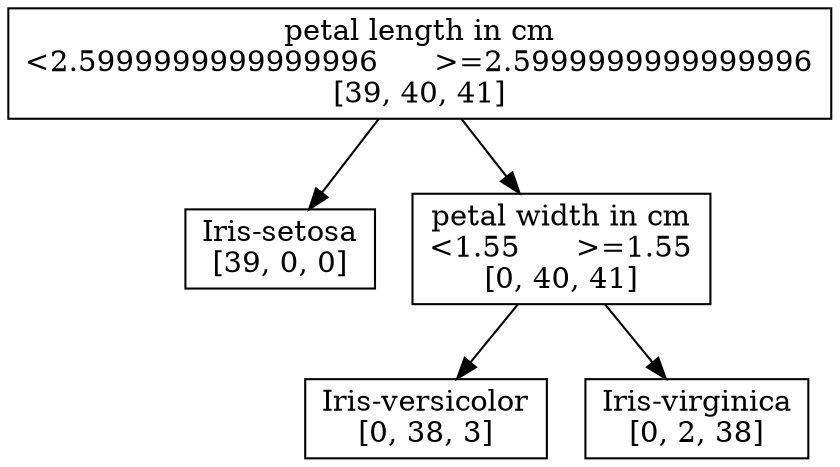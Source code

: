 digraph Tree{node[shape=box];0[label="petal length in cm
<2.5999999999999996      >=2.5999999999999996
[39, 40, 41]"];1[label="Iris-setosa
[39, 0, 0]"];0->1[labeldistance=2.5,labellangle=45];2[label="petal width in cm
<1.55      >=1.55
[0, 40, 41]"];0->2[labeldistance=2.5,labellangle=-45];3[label="Iris-versicolor
[0, 38, 3]"];2->3[labeldistance=2.5,labellangle=45];4[label="Iris-virginica
[0, 2, 38]"];2->4[labeldistance=2.5,labellangle=-45];}